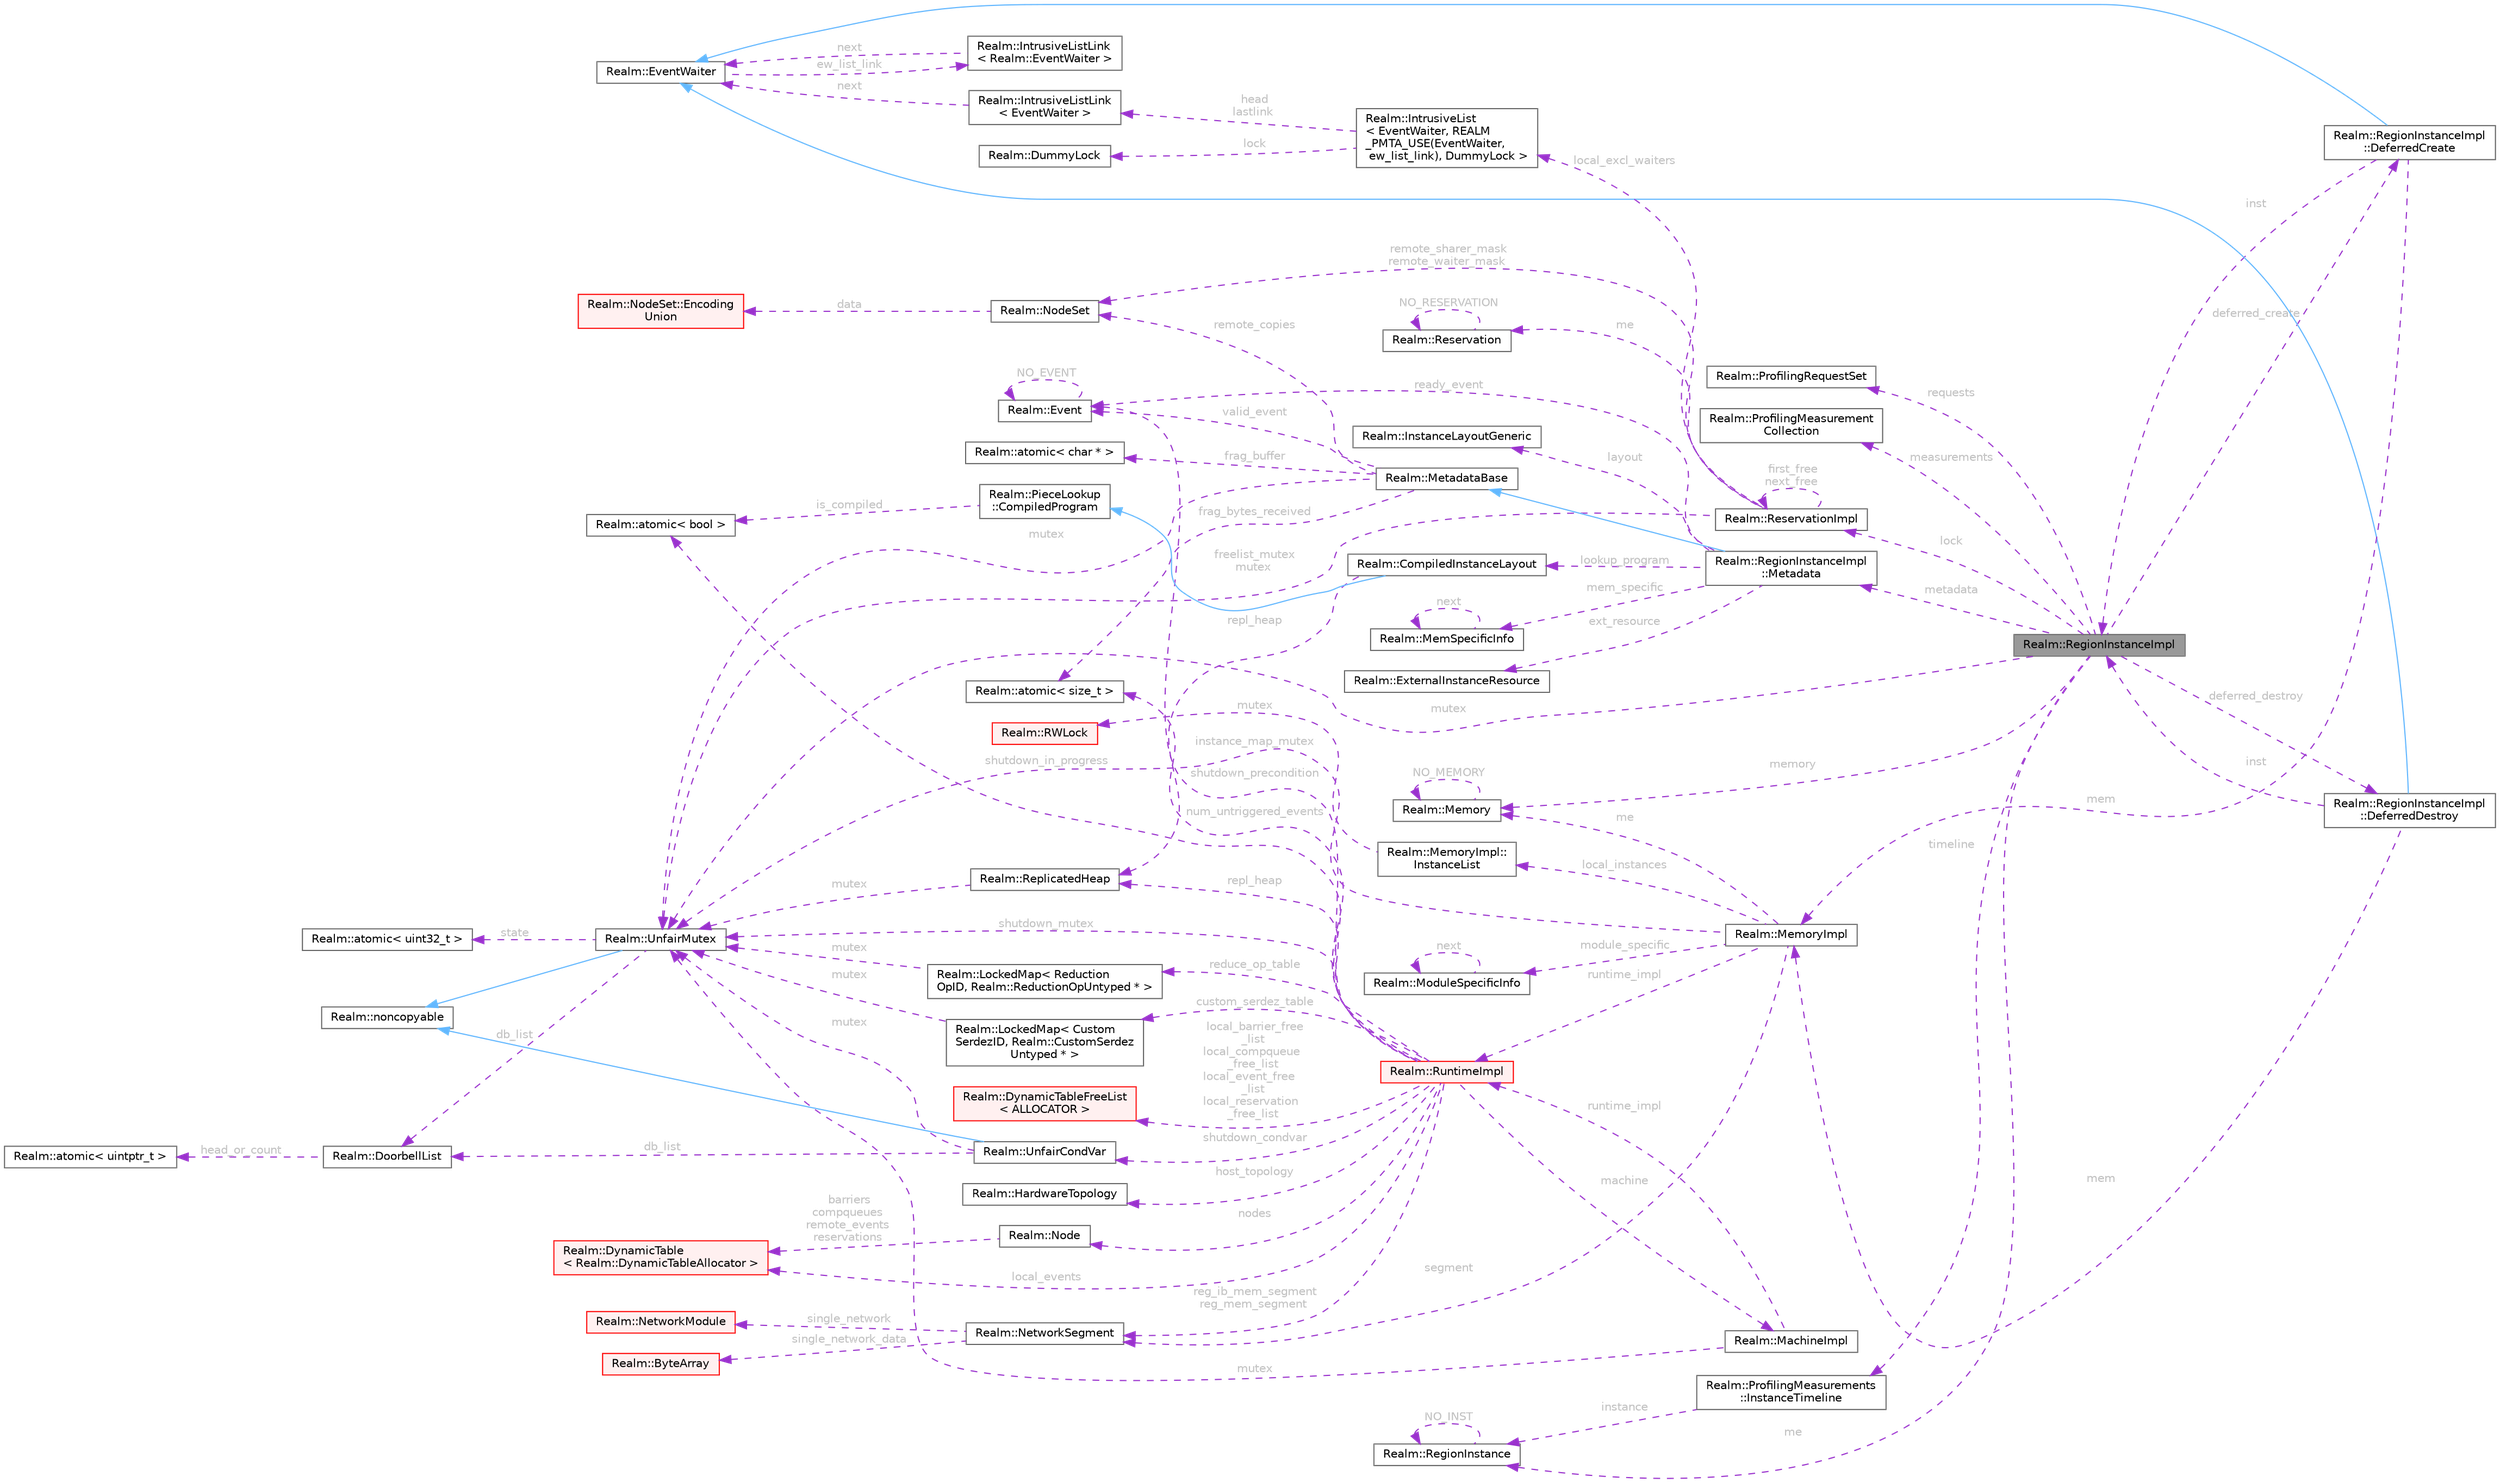 digraph "Realm::RegionInstanceImpl"
{
 // LATEX_PDF_SIZE
  bgcolor="transparent";
  edge [fontname=Helvetica,fontsize=10,labelfontname=Helvetica,labelfontsize=10];
  node [fontname=Helvetica,fontsize=10,shape=box,height=0.2,width=0.4];
  rankdir="LR";
  Node1 [id="Node000001",label="Realm::RegionInstanceImpl",height=0.2,width=0.4,color="gray40", fillcolor="grey60", style="filled", fontcolor="black",tooltip=" "];
  Node2 -> Node1 [id="edge1_Node000001_Node000002",dir="back",color="darkorchid3",style="dashed",tooltip=" ",label=" deferred_create",fontcolor="grey" ];
  Node2 [id="Node000002",label="Realm::RegionInstanceImpl\l::DeferredCreate",height=0.2,width=0.4,color="gray40", fillcolor="white", style="filled",URL="$classRealm_1_1RegionInstanceImpl_1_1DeferredCreate.html",tooltip=" "];
  Node3 -> Node2 [id="edge2_Node000002_Node000003",dir="back",color="steelblue1",style="solid",tooltip=" "];
  Node3 [id="Node000003",label="Realm::EventWaiter",height=0.2,width=0.4,color="gray40", fillcolor="white", style="filled",URL="$classRealm_1_1EventWaiter.html",tooltip=" "];
  Node4 -> Node3 [id="edge3_Node000003_Node000004",dir="back",color="darkorchid3",style="dashed",tooltip=" ",label=" ew_list_link",fontcolor="grey" ];
  Node4 [id="Node000004",label="Realm::IntrusiveListLink\l\< Realm::EventWaiter \>",height=0.2,width=0.4,color="gray40", fillcolor="white", style="filled",URL="$structRealm_1_1IntrusiveListLink.html",tooltip=" "];
  Node3 -> Node4 [id="edge4_Node000004_Node000003",dir="back",color="darkorchid3",style="dashed",tooltip=" ",label=" next",fontcolor="grey" ];
  Node1 -> Node2 [id="edge5_Node000002_Node000001",dir="back",color="darkorchid3",style="dashed",tooltip=" ",label=" inst",fontcolor="grey" ];
  Node5 -> Node2 [id="edge6_Node000002_Node000005",dir="back",color="darkorchid3",style="dashed",tooltip=" ",label=" mem",fontcolor="grey" ];
  Node5 [id="Node000005",label="Realm::MemoryImpl",height=0.2,width=0.4,color="gray40", fillcolor="white", style="filled",URL="$classRealm_1_1MemoryImpl.html",tooltip=" "];
  Node6 -> Node5 [id="edge7_Node000005_Node000006",dir="back",color="darkorchid3",style="dashed",tooltip=" ",label=" me",fontcolor="grey" ];
  Node6 [id="Node000006",label="Realm::Memory",height=0.2,width=0.4,color="gray40", fillcolor="white", style="filled",URL="$classRealm_1_1Memory.html",tooltip=" "];
  Node6 -> Node6 [id="edge8_Node000006_Node000006",dir="back",color="darkorchid3",style="dashed",tooltip=" ",label=" NO_MEMORY",fontcolor="grey" ];
  Node7 -> Node5 [id="edge9_Node000005_Node000007",dir="back",color="darkorchid3",style="dashed",tooltip=" ",label=" segment",fontcolor="grey" ];
  Node7 [id="Node000007",label="Realm::NetworkSegment",height=0.2,width=0.4,color="gray40", fillcolor="white", style="filled",URL="$classRealm_1_1NetworkSegment.html",tooltip=" "];
  Node8 -> Node7 [id="edge10_Node000007_Node000008",dir="back",color="darkorchid3",style="dashed",tooltip=" ",label=" single_network",fontcolor="grey" ];
  Node8 [id="Node000008",label="Realm::NetworkModule",height=0.2,width=0.4,color="red", fillcolor="#FFF0F0", style="filled",URL="$classRealm_1_1NetworkModule.html",tooltip=" "];
  Node10 -> Node7 [id="edge11_Node000007_Node000010",dir="back",color="darkorchid3",style="dashed",tooltip=" ",label=" single_network_data",fontcolor="grey" ];
  Node10 [id="Node000010",label="Realm::ByteArray",height=0.2,width=0.4,color="red", fillcolor="#FFF0F0", style="filled",URL="$classRealm_1_1ByteArray.html",tooltip=" "];
  Node12 -> Node5 [id="edge12_Node000005_Node000012",dir="back",color="darkorchid3",style="dashed",tooltip=" ",label=" module_specific",fontcolor="grey" ];
  Node12 [id="Node000012",label="Realm::ModuleSpecificInfo",height=0.2,width=0.4,color="gray40", fillcolor="white", style="filled",URL="$classRealm_1_1ModuleSpecificInfo.html",tooltip=" "];
  Node12 -> Node12 [id="edge13_Node000012_Node000012",dir="back",color="darkorchid3",style="dashed",tooltip=" ",label=" next",fontcolor="grey" ];
  Node13 -> Node5 [id="edge14_Node000005_Node000013",dir="back",color="darkorchid3",style="dashed",tooltip=" ",label=" instance_map_mutex",fontcolor="grey" ];
  Node13 [id="Node000013",label="Realm::UnfairMutex",height=0.2,width=0.4,color="gray40", fillcolor="white", style="filled",URL="$classRealm_1_1UnfairMutex.html",tooltip=" "];
  Node14 -> Node13 [id="edge15_Node000013_Node000014",dir="back",color="steelblue1",style="solid",tooltip=" "];
  Node14 [id="Node000014",label="Realm::noncopyable",height=0.2,width=0.4,color="gray40", fillcolor="white", style="filled",URL="$classRealm_1_1noncopyable.html",tooltip=" "];
  Node15 -> Node13 [id="edge16_Node000013_Node000015",dir="back",color="darkorchid3",style="dashed",tooltip=" ",label=" state",fontcolor="grey" ];
  Node15 [id="Node000015",label="Realm::atomic\< uint32_t \>",height=0.2,width=0.4,color="gray40", fillcolor="white", style="filled",URL="$classRealm_1_1atomic.html",tooltip=" "];
  Node16 -> Node13 [id="edge17_Node000013_Node000016",dir="back",color="darkorchid3",style="dashed",tooltip=" ",label=" db_list",fontcolor="grey" ];
  Node16 [id="Node000016",label="Realm::DoorbellList",height=0.2,width=0.4,color="gray40", fillcolor="white", style="filled",URL="$classRealm_1_1DoorbellList.html",tooltip=" "];
  Node17 -> Node16 [id="edge18_Node000016_Node000017",dir="back",color="darkorchid3",style="dashed",tooltip=" ",label=" head_or_count",fontcolor="grey" ];
  Node17 [id="Node000017",label="Realm::atomic\< uintptr_t \>",height=0.2,width=0.4,color="gray40", fillcolor="white", style="filled",URL="$classRealm_1_1atomic.html",tooltip=" "];
  Node18 -> Node5 [id="edge19_Node000005_Node000018",dir="back",color="darkorchid3",style="dashed",tooltip=" ",label=" local_instances",fontcolor="grey" ];
  Node18 [id="Node000018",label="Realm::MemoryImpl::\lInstanceList",height=0.2,width=0.4,color="gray40", fillcolor="white", style="filled",URL="$structRealm_1_1MemoryImpl_1_1InstanceList.html",tooltip=" "];
  Node19 -> Node18 [id="edge20_Node000018_Node000019",dir="back",color="darkorchid3",style="dashed",tooltip=" ",label=" mutex",fontcolor="grey" ];
  Node19 [id="Node000019",label="Realm::RWLock",height=0.2,width=0.4,color="red", fillcolor="#FFF0F0", style="filled",URL="$classRealm_1_1RWLock.html",tooltip=" "];
  Node22 -> Node5 [id="edge21_Node000005_Node000022",dir="back",color="darkorchid3",style="dashed",tooltip=" ",label=" runtime_impl",fontcolor="grey" ];
  Node22 [id="Node000022",label="Realm::RuntimeImpl",height=0.2,width=0.4,color="red", fillcolor="#FFF0F0", style="filled",URL="$classRealm_1_1RuntimeImpl.html",tooltip=" "];
  Node23 -> Node22 [id="edge22_Node000022_Node000023",dir="back",color="darkorchid3",style="dashed",tooltip=" ",label=" machine",fontcolor="grey" ];
  Node23 [id="Node000023",label="Realm::MachineImpl",height=0.2,width=0.4,color="gray40", fillcolor="white", style="filled",URL="$classRealm_1_1MachineImpl.html",tooltip=" "];
  Node13 -> Node23 [id="edge23_Node000023_Node000013",dir="back",color="darkorchid3",style="dashed",tooltip=" ",label=" mutex",fontcolor="grey" ];
  Node22 -> Node23 [id="edge24_Node000023_Node000022",dir="back",color="darkorchid3",style="dashed",tooltip=" ",label=" runtime_impl",fontcolor="grey" ];
  Node24 -> Node22 [id="edge25_Node000022_Node000024",dir="back",color="darkorchid3",style="dashed",tooltip=" ",label=" reduce_op_table",fontcolor="grey" ];
  Node24 [id="Node000024",label="Realm::LockedMap\< Reduction\lOpID, Realm::ReductionOpUntyped * \>",height=0.2,width=0.4,color="gray40", fillcolor="white", style="filled",URL="$classRealm_1_1LockedMap.html",tooltip=" "];
  Node13 -> Node24 [id="edge26_Node000024_Node000013",dir="back",color="darkorchid3",style="dashed",tooltip=" ",label=" mutex",fontcolor="grey" ];
  Node25 -> Node22 [id="edge27_Node000022_Node000025",dir="back",color="darkorchid3",style="dashed",tooltip=" ",label=" custom_serdez_table",fontcolor="grey" ];
  Node25 [id="Node000025",label="Realm::LockedMap\< Custom\lSerdezID, Realm::CustomSerdez\lUntyped * \>",height=0.2,width=0.4,color="gray40", fillcolor="white", style="filled",URL="$classRealm_1_1LockedMap.html",tooltip=" "];
  Node13 -> Node25 [id="edge28_Node000025_Node000013",dir="back",color="darkorchid3",style="dashed",tooltip=" ",label=" mutex",fontcolor="grey" ];
  Node26 -> Node22 [id="edge29_Node000022_Node000026",dir="back",color="darkorchid3",style="dashed",tooltip=" ",label=" num_untriggered_events",fontcolor="grey" ];
  Node26 [id="Node000026",label="Realm::atomic\< size_t \>",height=0.2,width=0.4,color="gray40", fillcolor="white", style="filled",URL="$classRealm_1_1atomic.html",tooltip=" "];
  Node27 -> Node22 [id="edge30_Node000022_Node000027",dir="back",color="darkorchid3",style="dashed",tooltip=" ",label=" nodes",fontcolor="grey" ];
  Node27 [id="Node000027",label="Realm::Node",height=0.2,width=0.4,color="gray40", fillcolor="white", style="filled",URL="$structRealm_1_1Node.html",tooltip=" "];
  Node28 -> Node27 [id="edge31_Node000027_Node000028",dir="back",color="darkorchid3",style="dashed",tooltip=" ",label=" barriers\ncompqueues\nremote_events\nreservations",fontcolor="grey" ];
  Node28 [id="Node000028",label="Realm::DynamicTable\l\< Realm::DynamicTableAllocator \>",height=0.2,width=0.4,color="red", fillcolor="#FFF0F0", style="filled",URL="$classRealm_1_1DynamicTable.html",tooltip=" "];
  Node28 -> Node22 [id="edge32_Node000022_Node000028",dir="back",color="darkorchid3",style="dashed",tooltip=" ",label=" local_events",fontcolor="grey" ];
  Node31 -> Node22 [id="edge33_Node000022_Node000031",dir="back",color="darkorchid3",style="dashed",tooltip=" ",label=" local_barrier_free\l_list\nlocal_compqueue\l_free_list\nlocal_event_free\l_list\nlocal_reservation\l_free_list",fontcolor="grey" ];
  Node31 [id="Node000031",label="Realm::DynamicTableFreeList\l\< ALLOCATOR \>",height=0.2,width=0.4,color="red", fillcolor="#FFF0F0", style="filled",URL="$classRealm_1_1DynamicTableFreeList.html",tooltip=" "];
  Node13 -> Node22 [id="edge34_Node000022_Node000013",dir="back",color="darkorchid3",style="dashed",tooltip=" ",label=" shutdown_mutex",fontcolor="grey" ];
  Node33 -> Node22 [id="edge35_Node000022_Node000033",dir="back",color="darkorchid3",style="dashed",tooltip=" ",label=" shutdown_condvar",fontcolor="grey" ];
  Node33 [id="Node000033",label="Realm::UnfairCondVar",height=0.2,width=0.4,color="gray40", fillcolor="white", style="filled",URL="$classRealm_1_1UnfairCondVar.html",tooltip=" "];
  Node14 -> Node33 [id="edge36_Node000033_Node000014",dir="back",color="steelblue1",style="solid",tooltip=" "];
  Node13 -> Node33 [id="edge37_Node000033_Node000013",dir="back",color="darkorchid3",style="dashed",tooltip=" ",label=" mutex",fontcolor="grey" ];
  Node16 -> Node33 [id="edge38_Node000033_Node000016",dir="back",color="darkorchid3",style="dashed",tooltip=" ",label=" db_list",fontcolor="grey" ];
  Node34 -> Node22 [id="edge39_Node000022_Node000034",dir="back",color="darkorchid3",style="dashed",tooltip=" ",label=" shutdown_precondition",fontcolor="grey" ];
  Node34 [id="Node000034",label="Realm::Event",height=0.2,width=0.4,color="gray40", fillcolor="white", style="filled",URL="$classRealm_1_1Event.html",tooltip=" "];
  Node34 -> Node34 [id="edge40_Node000034_Node000034",dir="back",color="darkorchid3",style="dashed",tooltip=" ",label=" NO_EVENT",fontcolor="grey" ];
  Node35 -> Node22 [id="edge41_Node000022_Node000035",dir="back",color="darkorchid3",style="dashed",tooltip=" ",label=" shutdown_in_progress",fontcolor="grey" ];
  Node35 [id="Node000035",label="Realm::atomic\< bool \>",height=0.2,width=0.4,color="gray40", fillcolor="white", style="filled",URL="$classRealm_1_1atomic.html",tooltip=" "];
  Node36 -> Node22 [id="edge42_Node000022_Node000036",dir="back",color="darkorchid3",style="dashed",tooltip=" ",label=" host_topology",fontcolor="grey" ];
  Node36 [id="Node000036",label="Realm::HardwareTopology",height=0.2,width=0.4,color="gray40", fillcolor="white", style="filled",URL="$classRealm_1_1HardwareTopology.html",tooltip="Represents the topology of the host processor cores and memory."];
  Node60 -> Node22 [id="edge43_Node000022_Node000060",dir="back",color="darkorchid3",style="dashed",tooltip=" ",label=" repl_heap",fontcolor="grey" ];
  Node60 [id="Node000060",label="Realm::ReplicatedHeap",height=0.2,width=0.4,color="gray40", fillcolor="white", style="filled",URL="$classRealm_1_1ReplicatedHeap.html",tooltip=" "];
  Node13 -> Node60 [id="edge44_Node000060_Node000013",dir="back",color="darkorchid3",style="dashed",tooltip=" ",label=" mutex",fontcolor="grey" ];
  Node7 -> Node22 [id="edge45_Node000022_Node000007",dir="back",color="darkorchid3",style="dashed",tooltip=" ",label=" reg_ib_mem_segment\nreg_mem_segment",fontcolor="grey" ];
  Node63 -> Node1 [id="edge46_Node000001_Node000063",dir="back",color="darkorchid3",style="dashed",tooltip=" ",label=" deferred_destroy",fontcolor="grey" ];
  Node63 [id="Node000063",label="Realm::RegionInstanceImpl\l::DeferredDestroy",height=0.2,width=0.4,color="gray40", fillcolor="white", style="filled",URL="$classRealm_1_1RegionInstanceImpl_1_1DeferredDestroy.html",tooltip=" "];
  Node3 -> Node63 [id="edge47_Node000063_Node000003",dir="back",color="steelblue1",style="solid",tooltip=" "];
  Node1 -> Node63 [id="edge48_Node000063_Node000001",dir="back",color="darkorchid3",style="dashed",tooltip=" ",label=" inst",fontcolor="grey" ];
  Node5 -> Node63 [id="edge49_Node000063_Node000005",dir="back",color="darkorchid3",style="dashed",tooltip=" ",label=" mem",fontcolor="grey" ];
  Node64 -> Node1 [id="edge50_Node000001_Node000064",dir="back",color="darkorchid3",style="dashed",tooltip=" ",label=" me",fontcolor="grey" ];
  Node64 [id="Node000064",label="Realm::RegionInstance",height=0.2,width=0.4,color="gray40", fillcolor="white", style="filled",URL="$classRealm_1_1RegionInstance.html",tooltip=" "];
  Node64 -> Node64 [id="edge51_Node000064_Node000064",dir="back",color="darkorchid3",style="dashed",tooltip=" ",label=" NO_INST",fontcolor="grey" ];
  Node6 -> Node1 [id="edge52_Node000001_Node000006",dir="back",color="darkorchid3",style="dashed",tooltip=" ",label=" memory",fontcolor="grey" ];
  Node65 -> Node1 [id="edge53_Node000001_Node000065",dir="back",color="darkorchid3",style="dashed",tooltip=" ",label=" requests",fontcolor="grey" ];
  Node65 [id="Node000065",label="Realm::ProfilingRequestSet",height=0.2,width=0.4,color="gray40", fillcolor="white", style="filled",URL="$classRealm_1_1ProfilingRequestSet.html",tooltip=" "];
  Node66 -> Node1 [id="edge54_Node000001_Node000066",dir="back",color="darkorchid3",style="dashed",tooltip=" ",label=" measurements",fontcolor="grey" ];
  Node66 [id="Node000066",label="Realm::ProfilingMeasurement\lCollection",height=0.2,width=0.4,color="gray40", fillcolor="white", style="filled",URL="$classRealm_1_1ProfilingMeasurementCollection.html",tooltip=" "];
  Node67 -> Node1 [id="edge55_Node000001_Node000067",dir="back",color="darkorchid3",style="dashed",tooltip=" ",label=" timeline",fontcolor="grey" ];
  Node67 [id="Node000067",label="Realm::ProfilingMeasurements\l::InstanceTimeline",height=0.2,width=0.4,color="gray40", fillcolor="white", style="filled",URL="$structRealm_1_1ProfilingMeasurements_1_1InstanceTimeline.html",tooltip=" "];
  Node64 -> Node67 [id="edge56_Node000067_Node000064",dir="back",color="darkorchid3",style="dashed",tooltip=" ",label=" instance",fontcolor="grey" ];
  Node13 -> Node1 [id="edge57_Node000001_Node000013",dir="back",color="darkorchid3",style="dashed",tooltip=" ",label=" mutex",fontcolor="grey" ];
  Node68 -> Node1 [id="edge58_Node000001_Node000068",dir="back",color="darkorchid3",style="dashed",tooltip=" ",label=" metadata",fontcolor="grey" ];
  Node68 [id="Node000068",label="Realm::RegionInstanceImpl\l::Metadata",height=0.2,width=0.4,color="gray40", fillcolor="white", style="filled",URL="$classRealm_1_1RegionInstanceImpl_1_1Metadata.html",tooltip=" "];
  Node69 -> Node68 [id="edge59_Node000068_Node000069",dir="back",color="steelblue1",style="solid",tooltip=" "];
  Node69 [id="Node000069",label="Realm::MetadataBase",height=0.2,width=0.4,color="gray40", fillcolor="white", style="filled",URL="$classRealm_1_1MetadataBase.html",tooltip=" "];
  Node13 -> Node69 [id="edge60_Node000069_Node000013",dir="back",color="darkorchid3",style="dashed",tooltip=" ",label=" mutex",fontcolor="grey" ];
  Node34 -> Node69 [id="edge61_Node000069_Node000034",dir="back",color="darkorchid3",style="dashed",tooltip=" ",label=" valid_event",fontcolor="grey" ];
  Node70 -> Node69 [id="edge62_Node000069_Node000070",dir="back",color="darkorchid3",style="dashed",tooltip=" ",label=" remote_copies",fontcolor="grey" ];
  Node70 [id="Node000070",label="Realm::NodeSet",height=0.2,width=0.4,color="gray40", fillcolor="white", style="filled",URL="$classRealm_1_1NodeSet.html",tooltip=" "];
  Node71 -> Node70 [id="edge63_Node000070_Node000071",dir="back",color="darkorchid3",style="dashed",tooltip=" ",label=" data",fontcolor="grey" ];
  Node71 [id="Node000071",label="Realm::NodeSet::Encoding\lUnion",height=0.2,width=0.4,color="red", fillcolor="#FFF0F0", style="filled",URL="$unionRealm_1_1NodeSet_1_1EncodingUnion.html",tooltip=" "];
  Node73 -> Node69 [id="edge64_Node000069_Node000073",dir="back",color="darkorchid3",style="dashed",tooltip=" ",label=" frag_buffer",fontcolor="grey" ];
  Node73 [id="Node000073",label="Realm::atomic\< char * \>",height=0.2,width=0.4,color="gray40", fillcolor="white", style="filled",URL="$classRealm_1_1atomic.html",tooltip=" "];
  Node26 -> Node69 [id="edge65_Node000069_Node000026",dir="back",color="darkorchid3",style="dashed",tooltip=" ",label=" frag_bytes_received",fontcolor="grey" ];
  Node34 -> Node68 [id="edge66_Node000068_Node000034",dir="back",color="darkorchid3",style="dashed",tooltip=" ",label=" ready_event",fontcolor="grey" ];
  Node74 -> Node68 [id="edge67_Node000068_Node000074",dir="back",color="darkorchid3",style="dashed",tooltip=" ",label=" layout",fontcolor="grey" ];
  Node74 [id="Node000074",label="Realm::InstanceLayoutGeneric",height=0.2,width=0.4,color="gray40", fillcolor="white", style="filled",URL="$classRealm_1_1InstanceLayoutGeneric.html",tooltip=" "];
  Node75 -> Node68 [id="edge68_Node000068_Node000075",dir="back",color="darkorchid3",style="dashed",tooltip=" ",label=" ext_resource",fontcolor="grey" ];
  Node75 [id="Node000075",label="Realm::ExternalInstanceResource",height=0.2,width=0.4,color="gray40", fillcolor="white", style="filled",URL="$classRealm_1_1ExternalInstanceResource.html",tooltip=" "];
  Node76 -> Node68 [id="edge69_Node000068_Node000076",dir="back",color="darkorchid3",style="dashed",tooltip=" ",label=" mem_specific",fontcolor="grey" ];
  Node76 [id="Node000076",label="Realm::MemSpecificInfo",height=0.2,width=0.4,color="gray40", fillcolor="white", style="filled",URL="$classRealm_1_1MemSpecificInfo.html",tooltip=" "];
  Node76 -> Node76 [id="edge70_Node000076_Node000076",dir="back",color="darkorchid3",style="dashed",tooltip=" ",label=" next",fontcolor="grey" ];
  Node77 -> Node68 [id="edge71_Node000068_Node000077",dir="back",color="darkorchid3",style="dashed",tooltip=" ",label=" lookup_program",fontcolor="grey" ];
  Node77 [id="Node000077",label="Realm::CompiledInstanceLayout",height=0.2,width=0.4,color="gray40", fillcolor="white", style="filled",URL="$classRealm_1_1CompiledInstanceLayout.html",tooltip=" "];
  Node78 -> Node77 [id="edge72_Node000077_Node000078",dir="back",color="steelblue1",style="solid",tooltip=" "];
  Node78 [id="Node000078",label="Realm::PieceLookup\l::CompiledProgram",height=0.2,width=0.4,color="gray40", fillcolor="white", style="filled",URL="$classRealm_1_1PieceLookup_1_1CompiledProgram.html",tooltip=" "];
  Node35 -> Node78 [id="edge73_Node000078_Node000035",dir="back",color="darkorchid3",style="dashed",tooltip=" ",label=" is_compiled",fontcolor="grey" ];
  Node60 -> Node77 [id="edge74_Node000077_Node000060",dir="back",color="darkorchid3",style="dashed",tooltip=" ",label=" repl_heap",fontcolor="grey" ];
  Node79 -> Node1 [id="edge75_Node000001_Node000079",dir="back",color="darkorchid3",style="dashed",tooltip=" ",label=" lock",fontcolor="grey" ];
  Node79 [id="Node000079",label="Realm::ReservationImpl",height=0.2,width=0.4,color="gray40", fillcolor="white", style="filled",URL="$classRealm_1_1ReservationImpl.html",tooltip=" "];
  Node80 -> Node79 [id="edge76_Node000079_Node000080",dir="back",color="darkorchid3",style="dashed",tooltip=" ",label=" me",fontcolor="grey" ];
  Node80 [id="Node000080",label="Realm::Reservation",height=0.2,width=0.4,color="gray40", fillcolor="white", style="filled",URL="$classRealm_1_1Reservation.html",tooltip=" "];
  Node80 -> Node80 [id="edge77_Node000080_Node000080",dir="back",color="darkorchid3",style="dashed",tooltip=" ",label=" NO_RESERVATION",fontcolor="grey" ];
  Node13 -> Node79 [id="edge78_Node000079_Node000013",dir="back",color="darkorchid3",style="dashed",tooltip=" ",label=" freelist_mutex\nmutex",fontcolor="grey" ];
  Node70 -> Node79 [id="edge79_Node000079_Node000070",dir="back",color="darkorchid3",style="dashed",tooltip=" ",label=" remote_sharer_mask\nremote_waiter_mask",fontcolor="grey" ];
  Node55 -> Node79 [id="edge80_Node000079_Node000055",dir="back",color="darkorchid3",style="dashed",tooltip=" ",label=" local_excl_waiters",fontcolor="grey" ];
  Node55 [id="Node000055",label="Realm::IntrusiveList\l\< EventWaiter, REALM\l_PMTA_USE(EventWaiter,\l ew_list_link), DummyLock \>",height=0.2,width=0.4,color="gray40", fillcolor="white", style="filled",URL="$classRealm_1_1IntrusiveList.html",tooltip=" "];
  Node56 -> Node55 [id="edge81_Node000055_Node000056",dir="back",color="darkorchid3",style="dashed",tooltip=" ",label=" lock",fontcolor="grey" ];
  Node56 [id="Node000056",label="Realm::DummyLock",height=0.2,width=0.4,color="gray40", fillcolor="white", style="filled",URL="$classRealm_1_1DummyLock.html",tooltip=" "];
  Node57 -> Node55 [id="edge82_Node000055_Node000057",dir="back",color="darkorchid3",style="dashed",tooltip=" ",label=" head\nlastlink",fontcolor="grey" ];
  Node57 [id="Node000057",label="Realm::IntrusiveListLink\l\< EventWaiter \>",height=0.2,width=0.4,color="gray40", fillcolor="white", style="filled",URL="$structRealm_1_1IntrusiveListLink.html",tooltip=" "];
  Node3 -> Node57 [id="edge83_Node000057_Node000003",dir="back",color="darkorchid3",style="dashed",tooltip=" ",label=" next",fontcolor="grey" ];
  Node79 -> Node79 [id="edge84_Node000079_Node000079",dir="back",color="darkorchid3",style="dashed",tooltip=" ",label=" first_free\nnext_free",fontcolor="grey" ];
}
